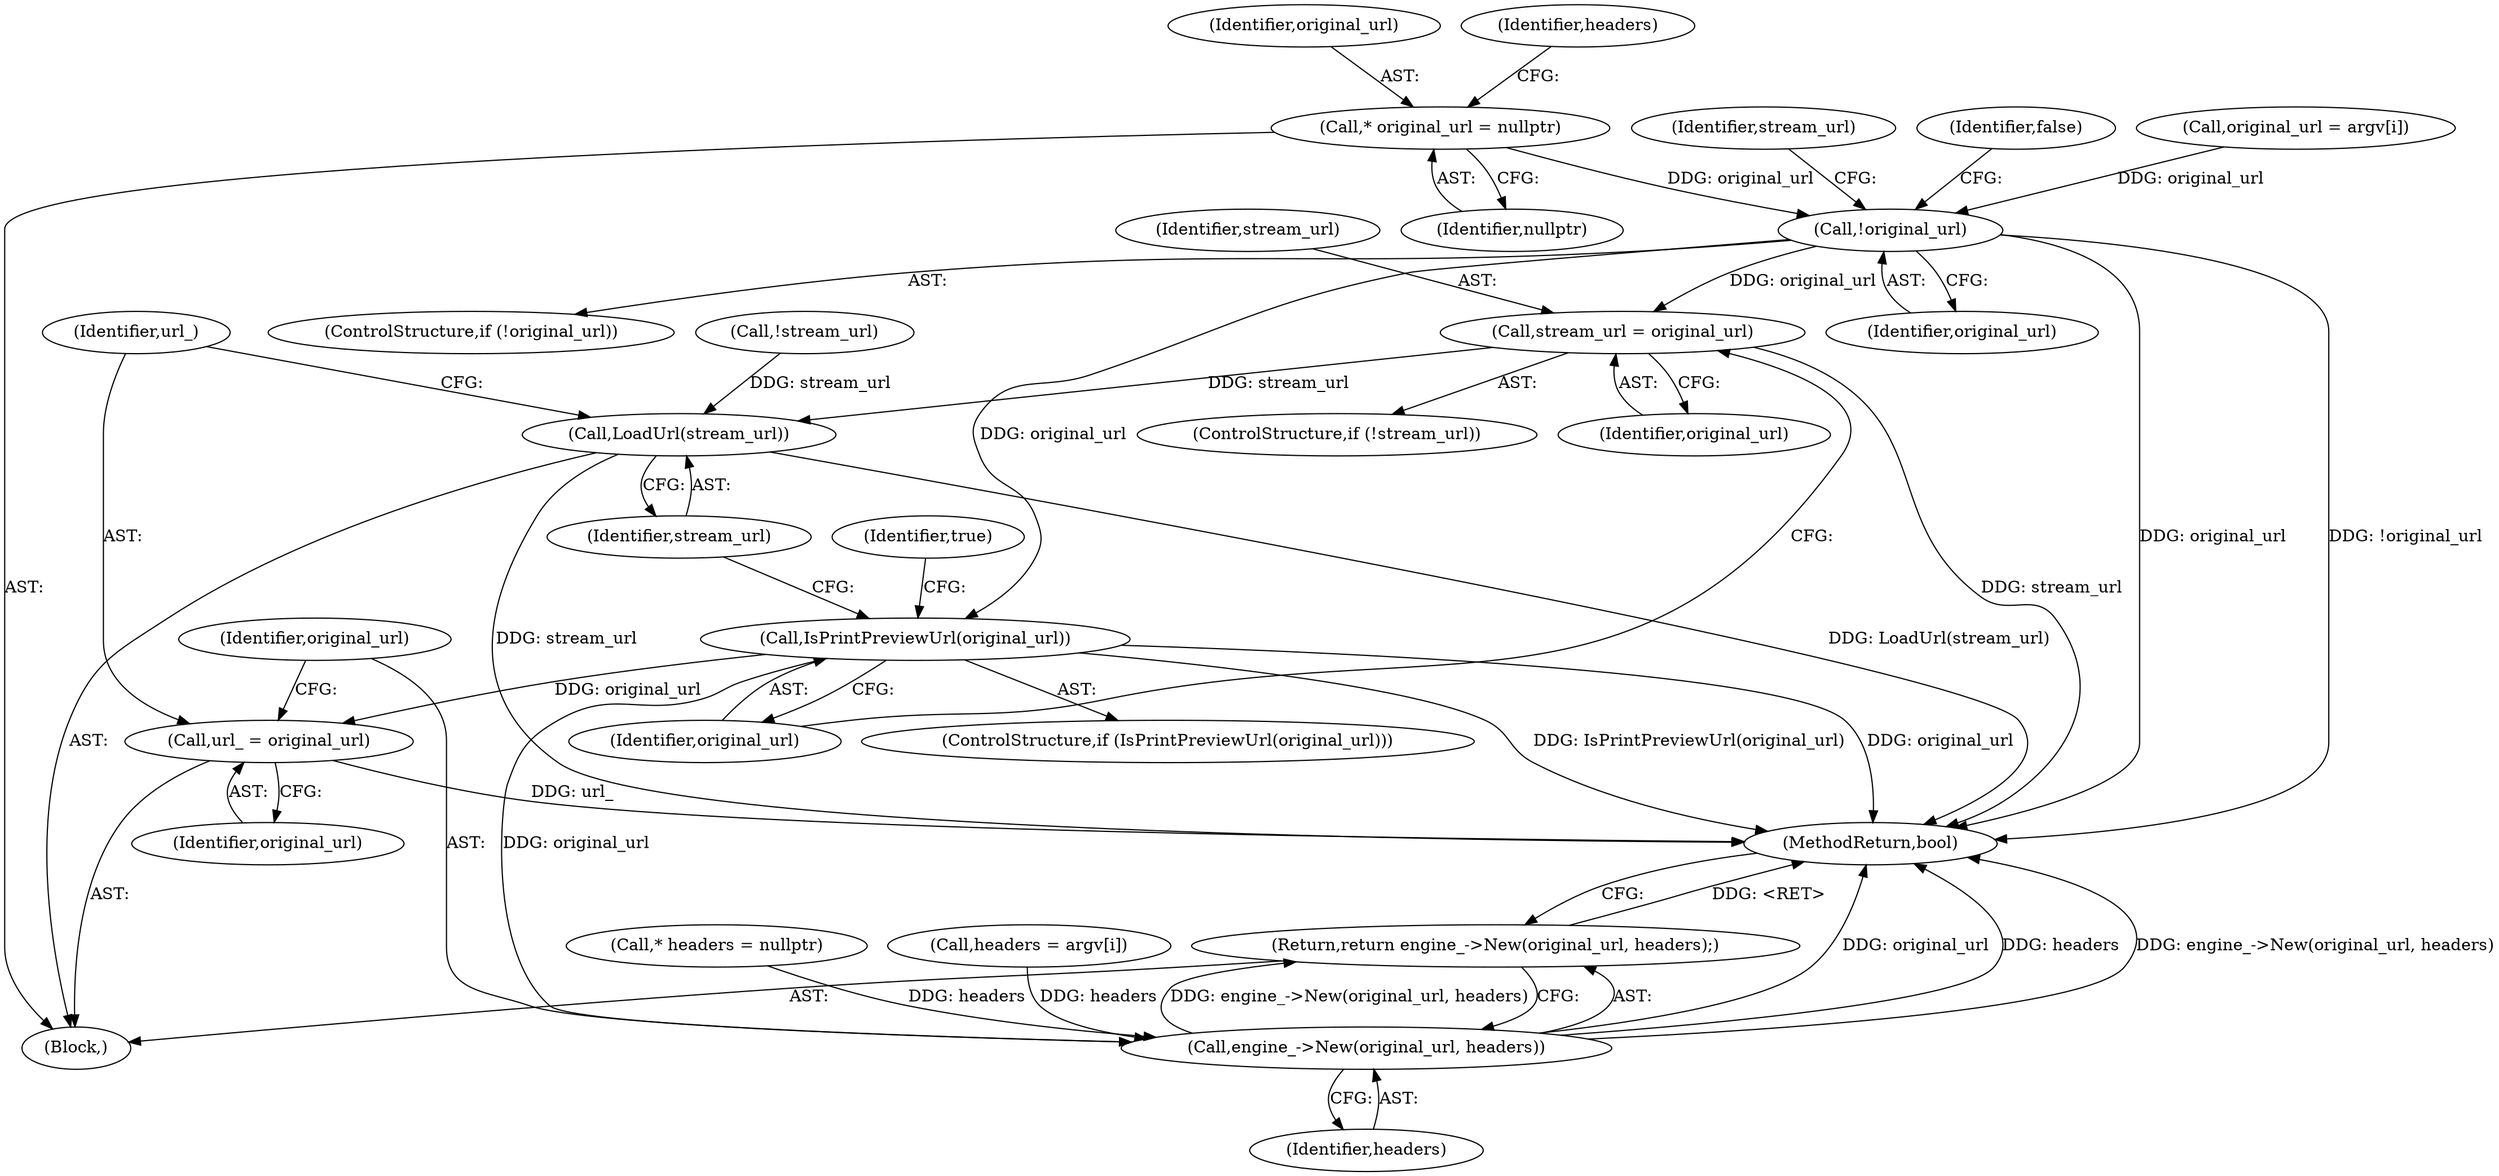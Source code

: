digraph "0_Chrome_fff450abc4e2fb330ba700547a8e6a7b0fb90a6e@pointer" {
"1000196" [label="(Call,* original_url = nullptr)"];
"1000296" [label="(Call,!original_url)"];
"1000303" [label="(Call,stream_url = original_url)"];
"1000311" [label="(Call,LoadUrl(stream_url))"];
"1000307" [label="(Call,IsPrintPreviewUrl(original_url))"];
"1000313" [label="(Call,url_ = original_url)"];
"1000317" [label="(Call,engine_->New(original_url, headers))"];
"1000316" [label="(Return,return engine_->New(original_url, headers);)"];
"1000300" [label="(ControlStructure,if (!stream_url))"];
"1000198" [label="(Identifier,nullptr)"];
"1000197" [label="(Identifier,original_url)"];
"1000295" [label="(ControlStructure,if (!original_url))"];
"1000302" [label="(Identifier,stream_url)"];
"1000311" [label="(Call,LoadUrl(stream_url))"];
"1000201" [label="(Identifier,headers)"];
"1000320" [label="(MethodReturn,bool)"];
"1000315" [label="(Identifier,original_url)"];
"1000303" [label="(Call,stream_url = original_url)"];
"1000317" [label="(Call,engine_->New(original_url, headers))"];
"1000297" [label="(Identifier,original_url)"];
"1000107" [label="(Block,)"];
"1000296" [label="(Call,!original_url)"];
"1000200" [label="(Call,* headers = nullptr)"];
"1000314" [label="(Identifier,url_)"];
"1000299" [label="(Identifier,false)"];
"1000254" [label="(Call,headers = argv[i])"];
"1000196" [label="(Call,* original_url = nullptr)"];
"1000304" [label="(Identifier,stream_url)"];
"1000318" [label="(Identifier,original_url)"];
"1000312" [label="(Identifier,stream_url)"];
"1000310" [label="(Identifier,true)"];
"1000305" [label="(Identifier,original_url)"];
"1000307" [label="(Call,IsPrintPreviewUrl(original_url))"];
"1000301" [label="(Call,!stream_url)"];
"1000308" [label="(Identifier,original_url)"];
"1000313" [label="(Call,url_ = original_url)"];
"1000316" [label="(Return,return engine_->New(original_url, headers);)"];
"1000319" [label="(Identifier,headers)"];
"1000306" [label="(ControlStructure,if (IsPrintPreviewUrl(original_url)))"];
"1000226" [label="(Call,original_url = argv[i])"];
"1000196" -> "1000107"  [label="AST: "];
"1000196" -> "1000198"  [label="CFG: "];
"1000197" -> "1000196"  [label="AST: "];
"1000198" -> "1000196"  [label="AST: "];
"1000201" -> "1000196"  [label="CFG: "];
"1000196" -> "1000296"  [label="DDG: original_url"];
"1000296" -> "1000295"  [label="AST: "];
"1000296" -> "1000297"  [label="CFG: "];
"1000297" -> "1000296"  [label="AST: "];
"1000299" -> "1000296"  [label="CFG: "];
"1000302" -> "1000296"  [label="CFG: "];
"1000296" -> "1000320"  [label="DDG: !original_url"];
"1000296" -> "1000320"  [label="DDG: original_url"];
"1000226" -> "1000296"  [label="DDG: original_url"];
"1000296" -> "1000303"  [label="DDG: original_url"];
"1000296" -> "1000307"  [label="DDG: original_url"];
"1000303" -> "1000300"  [label="AST: "];
"1000303" -> "1000305"  [label="CFG: "];
"1000304" -> "1000303"  [label="AST: "];
"1000305" -> "1000303"  [label="AST: "];
"1000308" -> "1000303"  [label="CFG: "];
"1000303" -> "1000320"  [label="DDG: stream_url"];
"1000303" -> "1000311"  [label="DDG: stream_url"];
"1000311" -> "1000107"  [label="AST: "];
"1000311" -> "1000312"  [label="CFG: "];
"1000312" -> "1000311"  [label="AST: "];
"1000314" -> "1000311"  [label="CFG: "];
"1000311" -> "1000320"  [label="DDG: stream_url"];
"1000311" -> "1000320"  [label="DDG: LoadUrl(stream_url)"];
"1000301" -> "1000311"  [label="DDG: stream_url"];
"1000307" -> "1000306"  [label="AST: "];
"1000307" -> "1000308"  [label="CFG: "];
"1000308" -> "1000307"  [label="AST: "];
"1000310" -> "1000307"  [label="CFG: "];
"1000312" -> "1000307"  [label="CFG: "];
"1000307" -> "1000320"  [label="DDG: IsPrintPreviewUrl(original_url)"];
"1000307" -> "1000320"  [label="DDG: original_url"];
"1000307" -> "1000313"  [label="DDG: original_url"];
"1000307" -> "1000317"  [label="DDG: original_url"];
"1000313" -> "1000107"  [label="AST: "];
"1000313" -> "1000315"  [label="CFG: "];
"1000314" -> "1000313"  [label="AST: "];
"1000315" -> "1000313"  [label="AST: "];
"1000318" -> "1000313"  [label="CFG: "];
"1000313" -> "1000320"  [label="DDG: url_"];
"1000317" -> "1000316"  [label="AST: "];
"1000317" -> "1000319"  [label="CFG: "];
"1000318" -> "1000317"  [label="AST: "];
"1000319" -> "1000317"  [label="AST: "];
"1000316" -> "1000317"  [label="CFG: "];
"1000317" -> "1000320"  [label="DDG: original_url"];
"1000317" -> "1000320"  [label="DDG: headers"];
"1000317" -> "1000320"  [label="DDG: engine_->New(original_url, headers)"];
"1000317" -> "1000316"  [label="DDG: engine_->New(original_url, headers)"];
"1000200" -> "1000317"  [label="DDG: headers"];
"1000254" -> "1000317"  [label="DDG: headers"];
"1000316" -> "1000107"  [label="AST: "];
"1000320" -> "1000316"  [label="CFG: "];
"1000316" -> "1000320"  [label="DDG: <RET>"];
}
